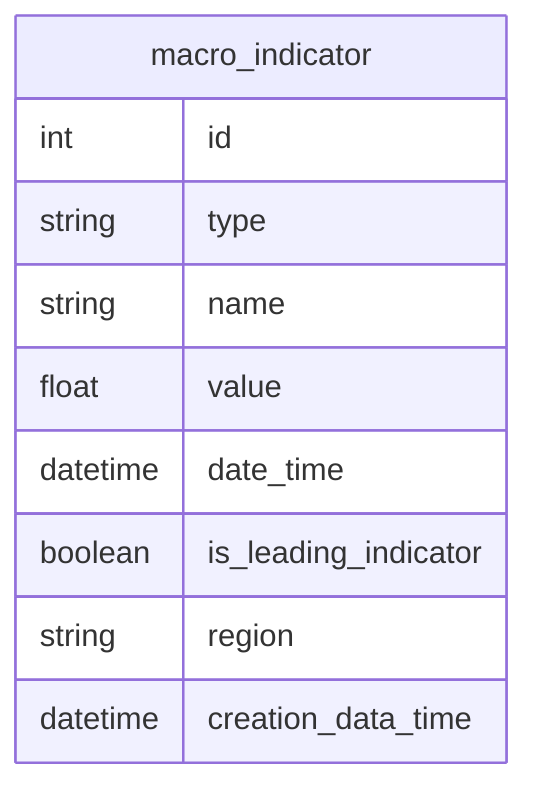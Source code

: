 erDiagram
    macro_indicator {
        int id
        string type
        string name
        float value
        datetime date_time
        boolean is_leading_indicator
        string region
        datetime creation_data_time
    }